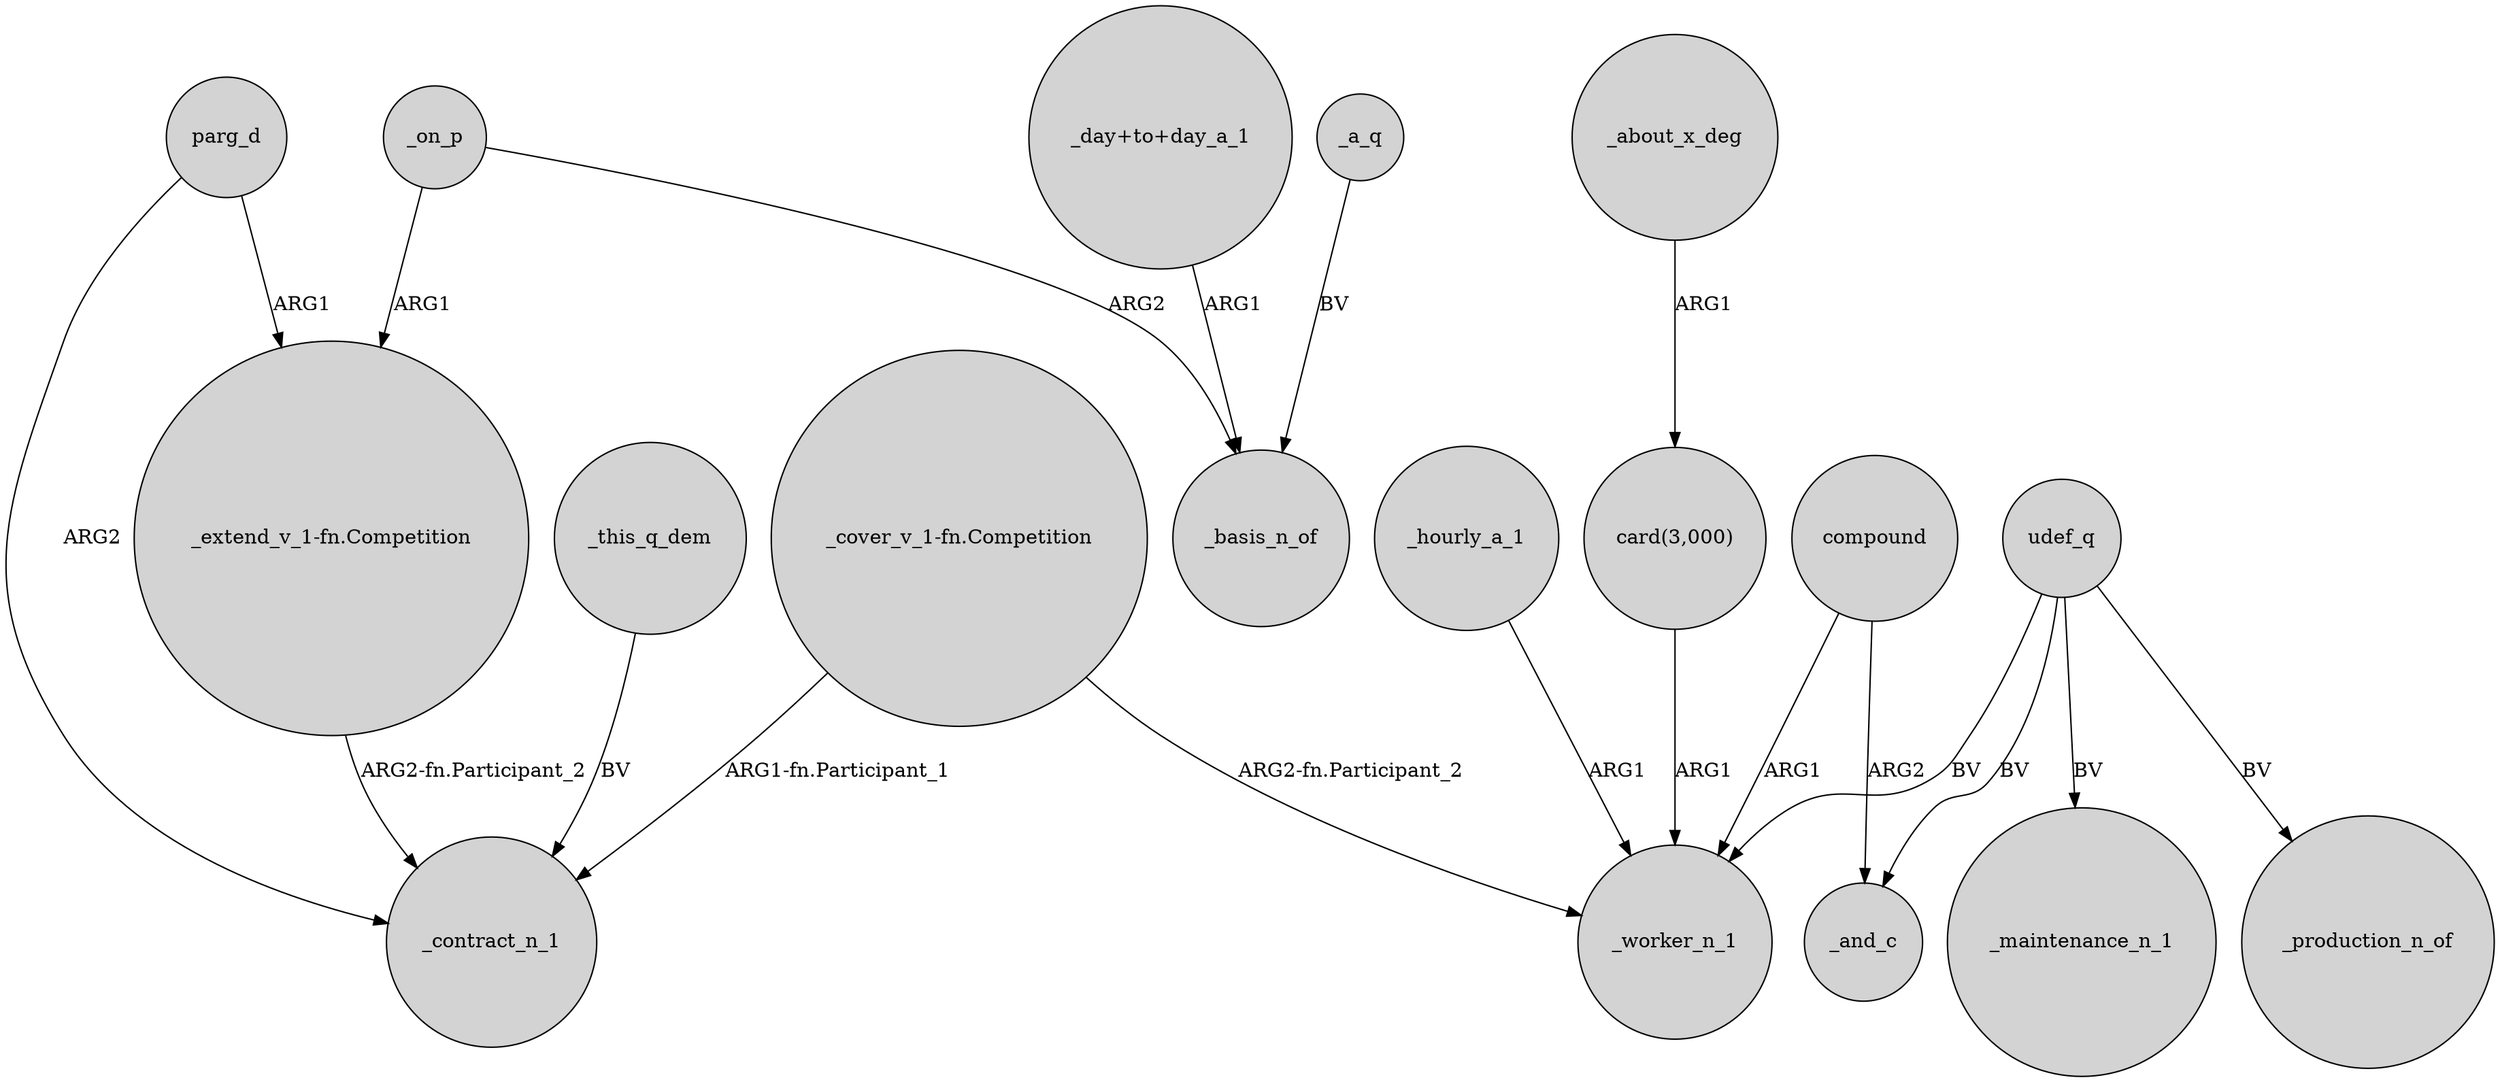 digraph {
	node [shape=circle style=filled]
	parg_d -> _contract_n_1 [label=ARG2]
	"card(3,000)" -> _worker_n_1 [label=ARG1]
	parg_d -> "_extend_v_1-fn.Competition" [label=ARG1]
	"_extend_v_1-fn.Competition" -> _contract_n_1 [label="ARG2-fn.Participant_2"]
	udef_q -> _and_c [label=BV]
	compound -> _and_c [label=ARG2]
	_hourly_a_1 -> _worker_n_1 [label=ARG1]
	"_day+to+day_a_1" -> _basis_n_of [label=ARG1]
	_about_x_deg -> "card(3,000)" [label=ARG1]
	compound -> _worker_n_1 [label=ARG1]
	udef_q -> _worker_n_1 [label=BV]
	_this_q_dem -> _contract_n_1 [label=BV]
	udef_q -> _maintenance_n_1 [label=BV]
	_on_p -> _basis_n_of [label=ARG2]
	"_cover_v_1-fn.Competition" -> _contract_n_1 [label="ARG1-fn.Participant_1"]
	_on_p -> "_extend_v_1-fn.Competition" [label=ARG1]
	udef_q -> _production_n_of [label=BV]
	_a_q -> _basis_n_of [label=BV]
	"_cover_v_1-fn.Competition" -> _worker_n_1 [label="ARG2-fn.Participant_2"]
}
